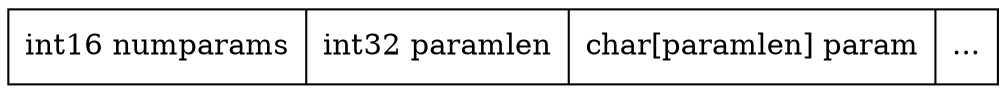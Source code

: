 graph Bind {
      node [shape=record];
      struct1 [label="int16 numparams|int32 paramlen|char[paramlen] param|..."];
}
